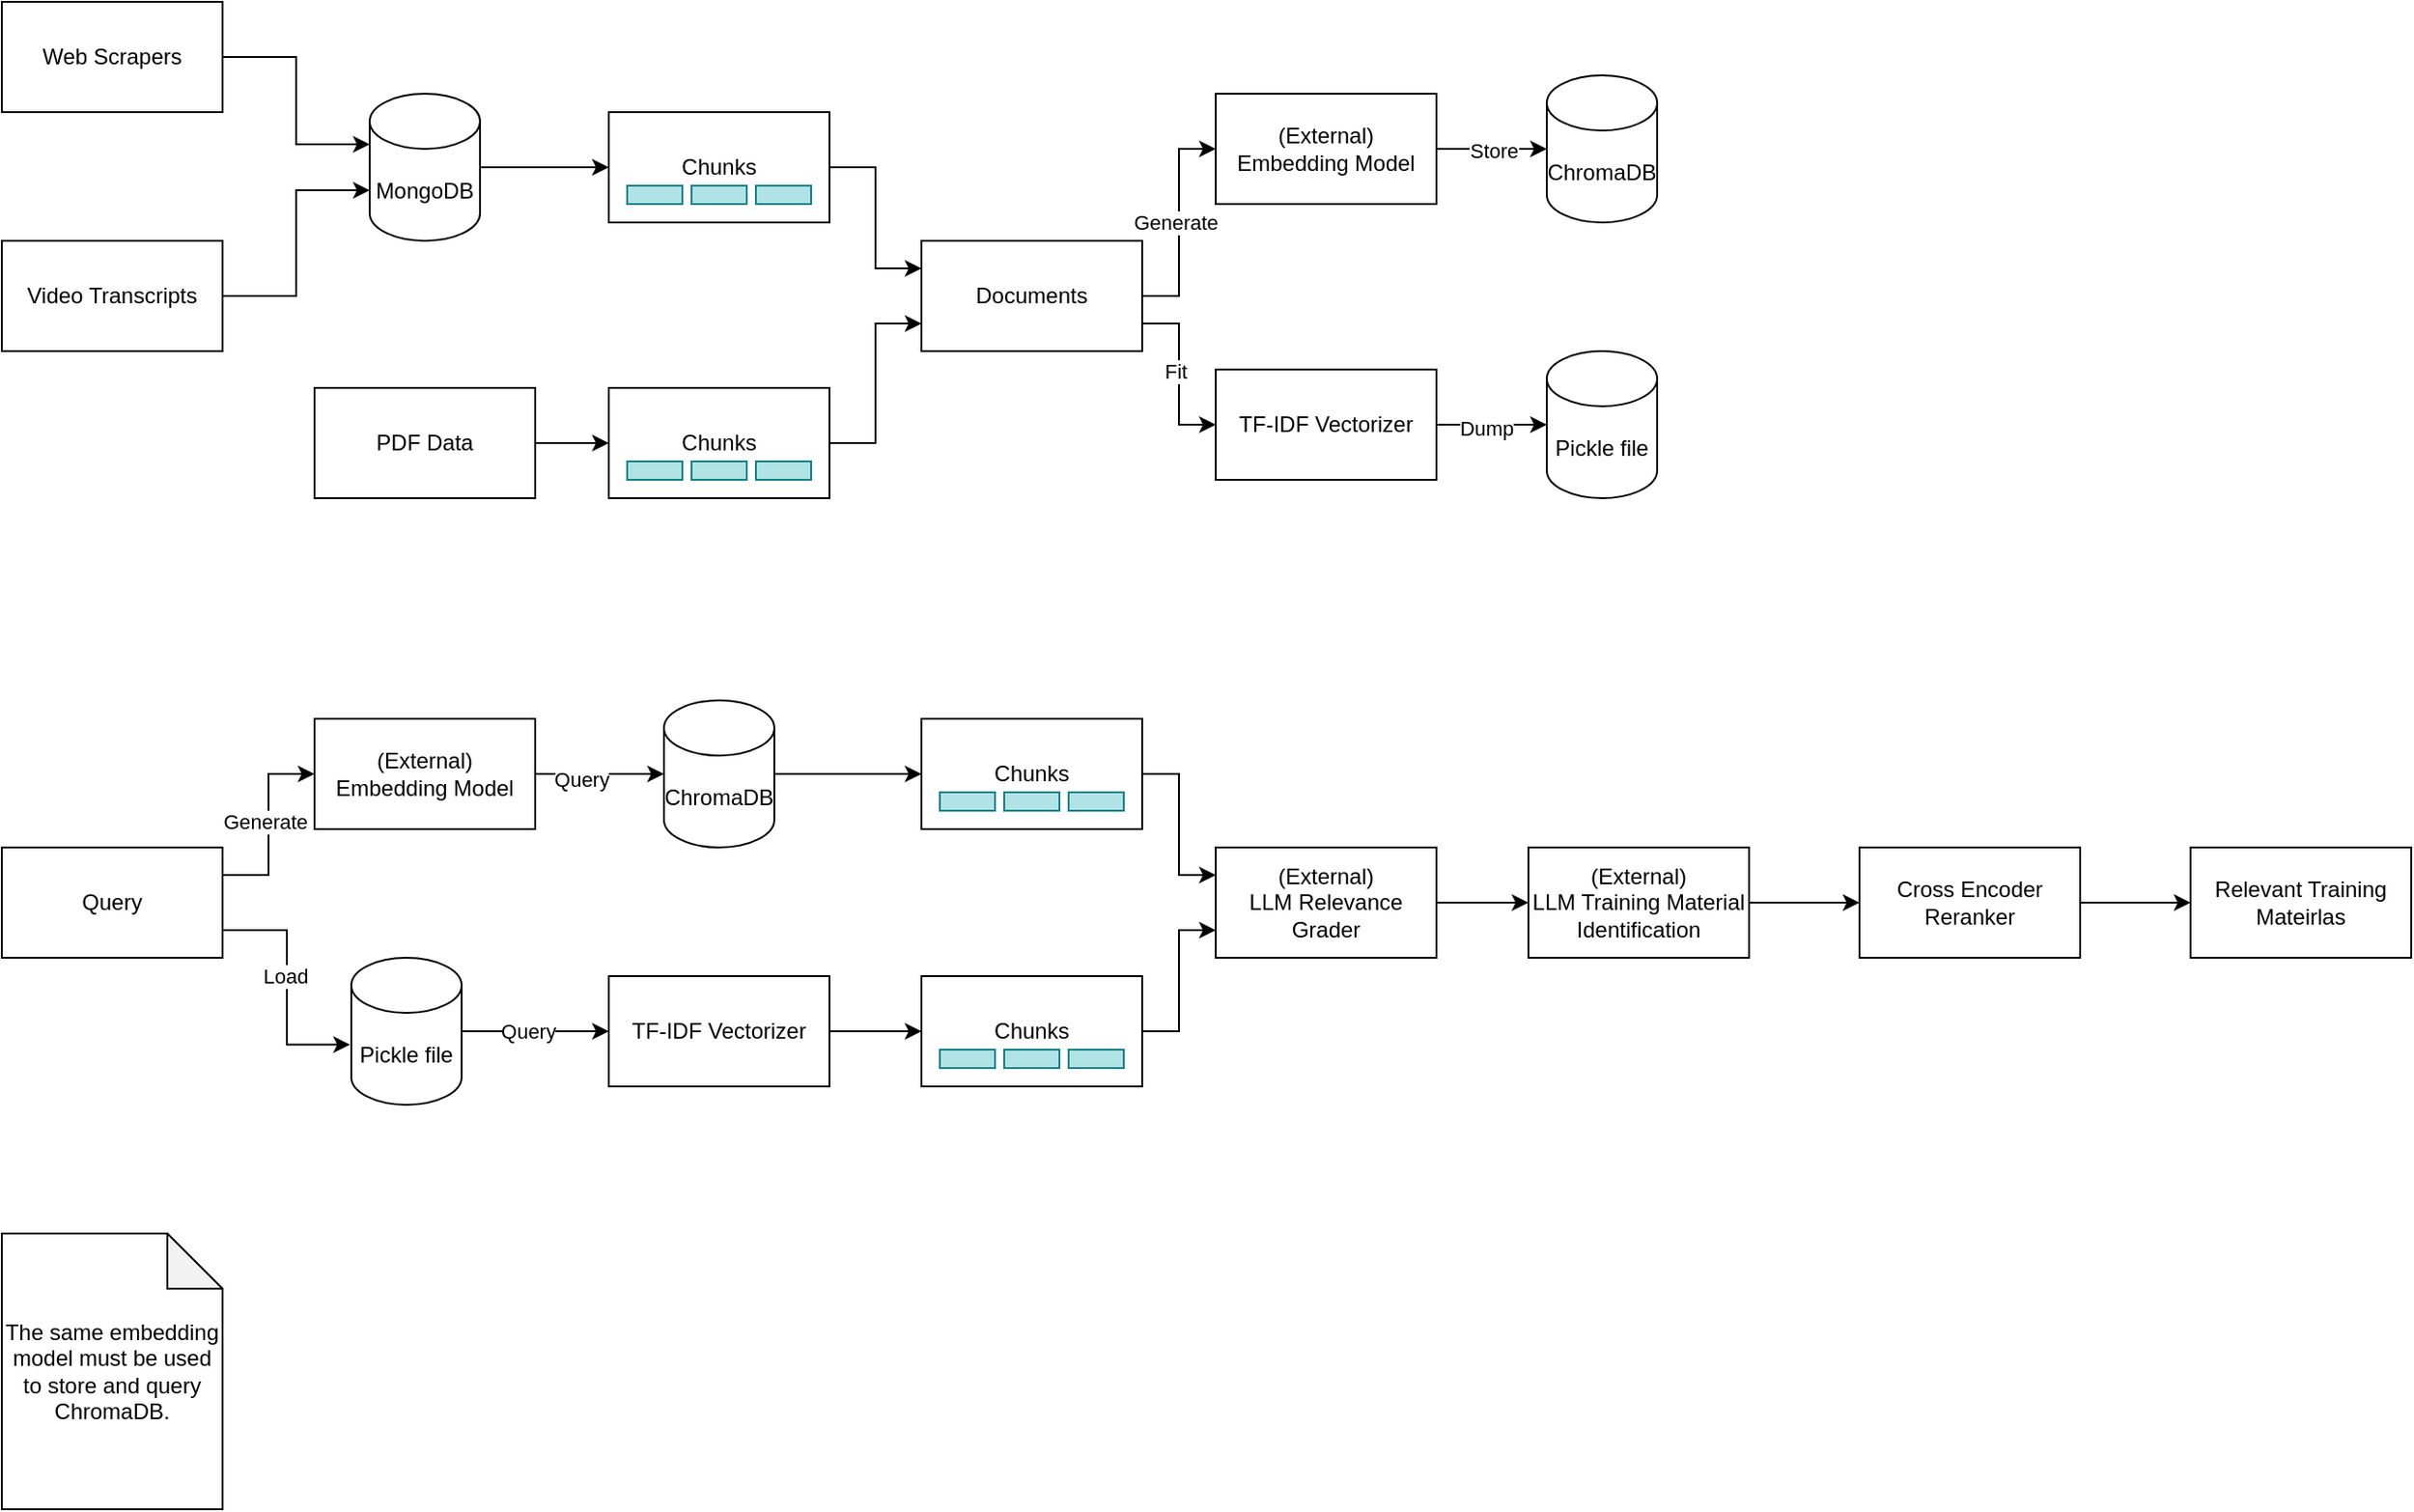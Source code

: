 <mxfile version="24.7.5">
  <diagram name="Page-1" id="2YBvvXClWsGukQMizWep">
    <mxGraphModel dx="1207" dy="908" grid="1" gridSize="10" guides="1" tooltips="1" connect="1" arrows="1" fold="1" page="1" pageScale="1" pageWidth="1600" pageHeight="900" math="0" shadow="0">
      <root>
        <mxCell id="0" />
        <mxCell id="1" parent="0" />
        <mxCell id="iVtaQmN5yZLY4PzO9x9M-30" style="edgeStyle=orthogonalEdgeStyle;rounded=0;orthogonalLoop=1;jettySize=auto;html=1;exitX=1;exitY=0.5;exitDx=0;exitDy=0;exitPerimeter=0;" edge="1" parent="1" source="iVtaQmN5yZLY4PzO9x9M-3" target="iVtaQmN5yZLY4PzO9x9M-15">
          <mxGeometry relative="1" as="geometry" />
        </mxCell>
        <mxCell id="iVtaQmN5yZLY4PzO9x9M-3" value="MongoDB" style="shape=cylinder3;whiteSpace=wrap;html=1;boundedLbl=1;backgroundOutline=1;size=15;" vertex="1" parent="1">
          <mxGeometry x="240" y="80" width="60" height="80" as="geometry" />
        </mxCell>
        <mxCell id="iVtaQmN5yZLY4PzO9x9M-5" value="Web Scrapers" style="rounded=0;whiteSpace=wrap;html=1;" vertex="1" parent="1">
          <mxGeometry x="40" y="30" width="120" height="60" as="geometry" />
        </mxCell>
        <mxCell id="iVtaQmN5yZLY4PzO9x9M-6" value="Video Transcripts" style="rounded=0;whiteSpace=wrap;html=1;" vertex="1" parent="1">
          <mxGeometry x="40" y="160" width="120" height="60" as="geometry" />
        </mxCell>
        <mxCell id="iVtaQmN5yZLY4PzO9x9M-7" style="edgeStyle=orthogonalEdgeStyle;rounded=0;orthogonalLoop=1;jettySize=auto;html=1;exitX=1;exitY=0.5;exitDx=0;exitDy=0;entryX=0;entryY=0;entryDx=0;entryDy=27.5;entryPerimeter=0;" edge="1" parent="1" source="iVtaQmN5yZLY4PzO9x9M-5" target="iVtaQmN5yZLY4PzO9x9M-3">
          <mxGeometry relative="1" as="geometry" />
        </mxCell>
        <mxCell id="iVtaQmN5yZLY4PzO9x9M-8" style="edgeStyle=orthogonalEdgeStyle;rounded=0;orthogonalLoop=1;jettySize=auto;html=1;exitX=1;exitY=0.5;exitDx=0;exitDy=0;entryX=0;entryY=0;entryDx=0;entryDy=52.5;entryPerimeter=0;" edge="1" parent="1" source="iVtaQmN5yZLY4PzO9x9M-6" target="iVtaQmN5yZLY4PzO9x9M-3">
          <mxGeometry relative="1" as="geometry" />
        </mxCell>
        <mxCell id="iVtaQmN5yZLY4PzO9x9M-31" style="edgeStyle=orthogonalEdgeStyle;rounded=0;orthogonalLoop=1;jettySize=auto;html=1;exitX=1;exitY=0.5;exitDx=0;exitDy=0;entryX=0;entryY=0.5;entryDx=0;entryDy=0;" edge="1" parent="1" source="iVtaQmN5yZLY4PzO9x9M-9" target="iVtaQmN5yZLY4PzO9x9M-23">
          <mxGeometry relative="1" as="geometry" />
        </mxCell>
        <mxCell id="iVtaQmN5yZLY4PzO9x9M-9" value="PDF Data" style="rounded=0;whiteSpace=wrap;html=1;" vertex="1" parent="1">
          <mxGeometry x="210" y="240" width="120" height="60" as="geometry" />
        </mxCell>
        <mxCell id="iVtaQmN5yZLY4PzO9x9M-59" style="edgeStyle=orthogonalEdgeStyle;rounded=0;orthogonalLoop=1;jettySize=auto;html=1;exitX=1;exitY=0.25;exitDx=0;exitDy=0;entryX=0;entryY=0.5;entryDx=0;entryDy=0;" edge="1" parent="1" source="iVtaQmN5yZLY4PzO9x9M-12" target="iVtaQmN5yZLY4PzO9x9M-56">
          <mxGeometry relative="1" as="geometry" />
        </mxCell>
        <mxCell id="iVtaQmN5yZLY4PzO9x9M-76" value="Generate" style="edgeLabel;html=1;align=center;verticalAlign=middle;resizable=0;points=[];" vertex="1" connectable="0" parent="iVtaQmN5yZLY4PzO9x9M-59">
          <mxGeometry x="0.028" y="2" relative="1" as="geometry">
            <mxPoint as="offset" />
          </mxGeometry>
        </mxCell>
        <mxCell id="iVtaQmN5yZLY4PzO9x9M-12" value="Query" style="rounded=0;whiteSpace=wrap;html=1;" vertex="1" parent="1">
          <mxGeometry x="40" y="490" width="120" height="60" as="geometry" />
        </mxCell>
        <mxCell id="iVtaQmN5yZLY4PzO9x9M-13" value="Relevant Training&lt;div&gt;Mateirlas&lt;/div&gt;" style="rounded=0;whiteSpace=wrap;html=1;" vertex="1" parent="1">
          <mxGeometry x="1230" y="490" width="120" height="60" as="geometry" />
        </mxCell>
        <mxCell id="iVtaQmN5yZLY4PzO9x9M-35" style="edgeStyle=orthogonalEdgeStyle;rounded=0;orthogonalLoop=1;jettySize=auto;html=1;exitX=1;exitY=0.5;exitDx=0;exitDy=0;entryX=0;entryY=0.25;entryDx=0;entryDy=0;" edge="1" parent="1" source="iVtaQmN5yZLY4PzO9x9M-15" target="iVtaQmN5yZLY4PzO9x9M-34">
          <mxGeometry relative="1" as="geometry" />
        </mxCell>
        <mxCell id="iVtaQmN5yZLY4PzO9x9M-15" value="Chunks" style="rounded=0;whiteSpace=wrap;html=1;" vertex="1" parent="1">
          <mxGeometry x="370" y="90" width="120" height="60" as="geometry" />
        </mxCell>
        <mxCell id="iVtaQmN5yZLY4PzO9x9M-17" value="" style="rounded=0;whiteSpace=wrap;html=1;fillColor=#b0e3e6;strokeColor=#0e8088;" vertex="1" parent="1">
          <mxGeometry x="380" y="130" width="30" height="10" as="geometry" />
        </mxCell>
        <mxCell id="iVtaQmN5yZLY4PzO9x9M-18" value="" style="rounded=0;whiteSpace=wrap;html=1;fillColor=#b0e3e6;strokeColor=#0e8088;" vertex="1" parent="1">
          <mxGeometry x="415" y="130" width="30" height="10" as="geometry" />
        </mxCell>
        <mxCell id="iVtaQmN5yZLY4PzO9x9M-19" value="" style="rounded=0;whiteSpace=wrap;html=1;fillColor=#b0e3e6;strokeColor=#0e8088;" vertex="1" parent="1">
          <mxGeometry x="450" y="130" width="30" height="10" as="geometry" />
        </mxCell>
        <mxCell id="iVtaQmN5yZLY4PzO9x9M-36" style="edgeStyle=orthogonalEdgeStyle;rounded=0;orthogonalLoop=1;jettySize=auto;html=1;exitX=1;exitY=0.5;exitDx=0;exitDy=0;entryX=0;entryY=0.75;entryDx=0;entryDy=0;" edge="1" parent="1" source="iVtaQmN5yZLY4PzO9x9M-23" target="iVtaQmN5yZLY4PzO9x9M-34">
          <mxGeometry relative="1" as="geometry" />
        </mxCell>
        <mxCell id="iVtaQmN5yZLY4PzO9x9M-23" value="Chunks" style="rounded=0;whiteSpace=wrap;html=1;" vertex="1" parent="1">
          <mxGeometry x="370" y="240" width="120" height="60" as="geometry" />
        </mxCell>
        <mxCell id="iVtaQmN5yZLY4PzO9x9M-24" value="" style="rounded=0;whiteSpace=wrap;html=1;fillColor=#b0e3e6;strokeColor=#0e8088;" vertex="1" parent="1">
          <mxGeometry x="380" y="280" width="30" height="10" as="geometry" />
        </mxCell>
        <mxCell id="iVtaQmN5yZLY4PzO9x9M-25" value="" style="rounded=0;whiteSpace=wrap;html=1;fillColor=#b0e3e6;strokeColor=#0e8088;" vertex="1" parent="1">
          <mxGeometry x="415" y="280" width="30" height="10" as="geometry" />
        </mxCell>
        <mxCell id="iVtaQmN5yZLY4PzO9x9M-26" value="" style="rounded=0;whiteSpace=wrap;html=1;fillColor=#b0e3e6;strokeColor=#0e8088;" vertex="1" parent="1">
          <mxGeometry x="450" y="280" width="30" height="10" as="geometry" />
        </mxCell>
        <mxCell id="iVtaQmN5yZLY4PzO9x9M-49" style="edgeStyle=orthogonalEdgeStyle;rounded=0;orthogonalLoop=1;jettySize=auto;html=1;exitX=1;exitY=0.5;exitDx=0;exitDy=0;entryX=0;entryY=0.5;entryDx=0;entryDy=0;" edge="1" parent="1" source="iVtaQmN5yZLY4PzO9x9M-34" target="iVtaQmN5yZLY4PzO9x9M-47">
          <mxGeometry relative="1" as="geometry" />
        </mxCell>
        <mxCell id="iVtaQmN5yZLY4PzO9x9M-75" value="Generate" style="edgeLabel;html=1;align=center;verticalAlign=middle;resizable=0;points=[];" vertex="1" connectable="0" parent="iVtaQmN5yZLY4PzO9x9M-49">
          <mxGeometry x="0.124" y="2" relative="1" as="geometry">
            <mxPoint y="7" as="offset" />
          </mxGeometry>
        </mxCell>
        <mxCell id="iVtaQmN5yZLY4PzO9x9M-52" style="edgeStyle=orthogonalEdgeStyle;rounded=0;orthogonalLoop=1;jettySize=auto;html=1;exitX=1;exitY=0.75;exitDx=0;exitDy=0;entryX=0;entryY=0.5;entryDx=0;entryDy=0;" edge="1" parent="1" source="iVtaQmN5yZLY4PzO9x9M-34" target="iVtaQmN5yZLY4PzO9x9M-51">
          <mxGeometry relative="1" as="geometry" />
        </mxCell>
        <mxCell id="iVtaQmN5yZLY4PzO9x9M-74" value="Fit" style="edgeLabel;html=1;align=center;verticalAlign=middle;resizable=0;points=[];" vertex="1" connectable="0" parent="iVtaQmN5yZLY4PzO9x9M-52">
          <mxGeometry x="-0.21" y="-2" relative="1" as="geometry">
            <mxPoint y="8" as="offset" />
          </mxGeometry>
        </mxCell>
        <mxCell id="iVtaQmN5yZLY4PzO9x9M-34" value="Documents" style="rounded=0;whiteSpace=wrap;html=1;" vertex="1" parent="1">
          <mxGeometry x="540" y="160" width="120" height="60" as="geometry" />
        </mxCell>
        <mxCell id="iVtaQmN5yZLY4PzO9x9M-39" value="ChromaDB" style="shape=cylinder3;whiteSpace=wrap;html=1;boundedLbl=1;backgroundOutline=1;size=15;" vertex="1" parent="1">
          <mxGeometry x="880" y="70" width="60" height="80" as="geometry" />
        </mxCell>
        <mxCell id="iVtaQmN5yZLY4PzO9x9M-47" value="(External)&lt;div&gt;Embedding Model&lt;/div&gt;" style="rounded=0;whiteSpace=wrap;html=1;" vertex="1" parent="1">
          <mxGeometry x="700" y="80" width="120" height="60" as="geometry" />
        </mxCell>
        <mxCell id="iVtaQmN5yZLY4PzO9x9M-50" style="edgeStyle=orthogonalEdgeStyle;rounded=0;orthogonalLoop=1;jettySize=auto;html=1;exitX=1;exitY=0.5;exitDx=0;exitDy=0;entryX=0;entryY=0.5;entryDx=0;entryDy=0;entryPerimeter=0;" edge="1" parent="1" source="iVtaQmN5yZLY4PzO9x9M-47" target="iVtaQmN5yZLY4PzO9x9M-39">
          <mxGeometry relative="1" as="geometry" />
        </mxCell>
        <mxCell id="iVtaQmN5yZLY4PzO9x9M-64" value="Store" style="edgeLabel;html=1;align=center;verticalAlign=middle;resizable=0;points=[];" vertex="1" connectable="0" parent="iVtaQmN5yZLY4PzO9x9M-50">
          <mxGeometry x="0.029" y="-1" relative="1" as="geometry">
            <mxPoint as="offset" />
          </mxGeometry>
        </mxCell>
        <mxCell id="iVtaQmN5yZLY4PzO9x9M-51" value="TF-IDF Vectorizer" style="rounded=0;whiteSpace=wrap;html=1;" vertex="1" parent="1">
          <mxGeometry x="700" y="230" width="120" height="60" as="geometry" />
        </mxCell>
        <mxCell id="iVtaQmN5yZLY4PzO9x9M-53" value="Pickle file" style="shape=cylinder3;whiteSpace=wrap;html=1;boundedLbl=1;backgroundOutline=1;size=15;" vertex="1" parent="1">
          <mxGeometry x="880" y="220" width="60" height="80" as="geometry" />
        </mxCell>
        <mxCell id="iVtaQmN5yZLY4PzO9x9M-55" style="edgeStyle=orthogonalEdgeStyle;rounded=0;orthogonalLoop=1;jettySize=auto;html=1;exitX=1;exitY=0.5;exitDx=0;exitDy=0;entryX=0;entryY=0.5;entryDx=0;entryDy=0;entryPerimeter=0;" edge="1" parent="1" source="iVtaQmN5yZLY4PzO9x9M-51" target="iVtaQmN5yZLY4PzO9x9M-53">
          <mxGeometry relative="1" as="geometry" />
        </mxCell>
        <mxCell id="iVtaQmN5yZLY4PzO9x9M-65" value="Dump" style="edgeLabel;html=1;align=center;verticalAlign=middle;resizable=0;points=[];" vertex="1" connectable="0" parent="iVtaQmN5yZLY4PzO9x9M-55">
          <mxGeometry x="-0.105" y="-2" relative="1" as="geometry">
            <mxPoint as="offset" />
          </mxGeometry>
        </mxCell>
        <mxCell id="iVtaQmN5yZLY4PzO9x9M-56" value="(External)&lt;div&gt;Embedding Model&lt;/div&gt;" style="rounded=0;whiteSpace=wrap;html=1;" vertex="1" parent="1">
          <mxGeometry x="210" y="420" width="120" height="60" as="geometry" />
        </mxCell>
        <mxCell id="iVtaQmN5yZLY4PzO9x9M-89" style="edgeStyle=orthogonalEdgeStyle;rounded=0;orthogonalLoop=1;jettySize=auto;html=1;exitX=1;exitY=0.5;exitDx=0;exitDy=0;exitPerimeter=0;entryX=0;entryY=0.5;entryDx=0;entryDy=0;" edge="1" parent="1" source="iVtaQmN5yZLY4PzO9x9M-66" target="iVtaQmN5yZLY4PzO9x9M-84">
          <mxGeometry relative="1" as="geometry" />
        </mxCell>
        <mxCell id="iVtaQmN5yZLY4PzO9x9M-66" value="ChromaDB" style="shape=cylinder3;whiteSpace=wrap;html=1;boundedLbl=1;backgroundOutline=1;size=15;" vertex="1" parent="1">
          <mxGeometry x="400" y="410" width="60" height="80" as="geometry" />
        </mxCell>
        <mxCell id="iVtaQmN5yZLY4PzO9x9M-67" style="edgeStyle=orthogonalEdgeStyle;rounded=0;orthogonalLoop=1;jettySize=auto;html=1;exitX=1;exitY=0.5;exitDx=0;exitDy=0;entryX=0;entryY=0.5;entryDx=0;entryDy=0;entryPerimeter=0;" edge="1" parent="1" source="iVtaQmN5yZLY4PzO9x9M-56" target="iVtaQmN5yZLY4PzO9x9M-66">
          <mxGeometry relative="1" as="geometry" />
        </mxCell>
        <mxCell id="iVtaQmN5yZLY4PzO9x9M-68" value="Query" style="edgeLabel;html=1;align=center;verticalAlign=middle;resizable=0;points=[];" vertex="1" connectable="0" parent="iVtaQmN5yZLY4PzO9x9M-67">
          <mxGeometry x="-0.28" y="-3" relative="1" as="geometry">
            <mxPoint as="offset" />
          </mxGeometry>
        </mxCell>
        <mxCell id="iVtaQmN5yZLY4PzO9x9M-80" style="edgeStyle=orthogonalEdgeStyle;rounded=0;orthogonalLoop=1;jettySize=auto;html=1;exitX=1;exitY=0.5;exitDx=0;exitDy=0;exitPerimeter=0;entryX=0;entryY=0.5;entryDx=0;entryDy=0;" edge="1" parent="1" source="iVtaQmN5yZLY4PzO9x9M-71" target="iVtaQmN5yZLY4PzO9x9M-78">
          <mxGeometry relative="1" as="geometry" />
        </mxCell>
        <mxCell id="iVtaQmN5yZLY4PzO9x9M-81" value="Query" style="edgeLabel;html=1;align=center;verticalAlign=middle;resizable=0;points=[];" vertex="1" connectable="0" parent="iVtaQmN5yZLY4PzO9x9M-80">
          <mxGeometry x="-0.238" y="3" relative="1" as="geometry">
            <mxPoint x="5" y="3" as="offset" />
          </mxGeometry>
        </mxCell>
        <mxCell id="iVtaQmN5yZLY4PzO9x9M-71" value="Pickle file" style="shape=cylinder3;whiteSpace=wrap;html=1;boundedLbl=1;backgroundOutline=1;size=15;" vertex="1" parent="1">
          <mxGeometry x="230" y="550" width="60" height="80" as="geometry" />
        </mxCell>
        <mxCell id="iVtaQmN5yZLY4PzO9x9M-72" style="edgeStyle=orthogonalEdgeStyle;rounded=0;orthogonalLoop=1;jettySize=auto;html=1;exitX=1;exitY=0.75;exitDx=0;exitDy=0;entryX=-0.012;entryY=0.591;entryDx=0;entryDy=0;entryPerimeter=0;" edge="1" parent="1" source="iVtaQmN5yZLY4PzO9x9M-12" target="iVtaQmN5yZLY4PzO9x9M-71">
          <mxGeometry relative="1" as="geometry" />
        </mxCell>
        <mxCell id="iVtaQmN5yZLY4PzO9x9M-73" value="Load" style="edgeLabel;html=1;align=center;verticalAlign=middle;resizable=0;points=[];" vertex="1" connectable="0" parent="iVtaQmN5yZLY4PzO9x9M-72">
          <mxGeometry x="-0.089" y="-1" relative="1" as="geometry">
            <mxPoint as="offset" />
          </mxGeometry>
        </mxCell>
        <mxCell id="iVtaQmN5yZLY4PzO9x9M-94" style="edgeStyle=orthogonalEdgeStyle;rounded=0;orthogonalLoop=1;jettySize=auto;html=1;exitX=1;exitY=0.5;exitDx=0;exitDy=0;entryX=0;entryY=0.5;entryDx=0;entryDy=0;" edge="1" parent="1" source="iVtaQmN5yZLY4PzO9x9M-78" target="iVtaQmN5yZLY4PzO9x9M-90">
          <mxGeometry relative="1" as="geometry" />
        </mxCell>
        <mxCell id="iVtaQmN5yZLY4PzO9x9M-78" value="TF-IDF Vectorizer" style="rounded=0;whiteSpace=wrap;html=1;" vertex="1" parent="1">
          <mxGeometry x="370" y="560" width="120" height="60" as="geometry" />
        </mxCell>
        <mxCell id="iVtaQmN5yZLY4PzO9x9M-98" style="edgeStyle=orthogonalEdgeStyle;rounded=0;orthogonalLoop=1;jettySize=auto;html=1;exitX=1;exitY=0.5;exitDx=0;exitDy=0;entryX=0;entryY=0.25;entryDx=0;entryDy=0;" edge="1" parent="1" source="iVtaQmN5yZLY4PzO9x9M-84" target="iVtaQmN5yZLY4PzO9x9M-95">
          <mxGeometry relative="1" as="geometry" />
        </mxCell>
        <mxCell id="iVtaQmN5yZLY4PzO9x9M-84" value="Chunks" style="rounded=0;whiteSpace=wrap;html=1;" vertex="1" parent="1">
          <mxGeometry x="540" y="420" width="120" height="60" as="geometry" />
        </mxCell>
        <mxCell id="iVtaQmN5yZLY4PzO9x9M-85" value="" style="rounded=0;whiteSpace=wrap;html=1;fillColor=#b0e3e6;strokeColor=#0e8088;" vertex="1" parent="1">
          <mxGeometry x="550" y="460" width="30" height="10" as="geometry" />
        </mxCell>
        <mxCell id="iVtaQmN5yZLY4PzO9x9M-86" value="" style="rounded=0;whiteSpace=wrap;html=1;fillColor=#b0e3e6;strokeColor=#0e8088;" vertex="1" parent="1">
          <mxGeometry x="585" y="460" width="30" height="10" as="geometry" />
        </mxCell>
        <mxCell id="iVtaQmN5yZLY4PzO9x9M-87" value="" style="rounded=0;whiteSpace=wrap;html=1;fillColor=#b0e3e6;strokeColor=#0e8088;" vertex="1" parent="1">
          <mxGeometry x="620" y="460" width="30" height="10" as="geometry" />
        </mxCell>
        <mxCell id="iVtaQmN5yZLY4PzO9x9M-99" style="edgeStyle=orthogonalEdgeStyle;rounded=0;orthogonalLoop=1;jettySize=auto;html=1;exitX=1;exitY=0.5;exitDx=0;exitDy=0;entryX=0;entryY=0.75;entryDx=0;entryDy=0;" edge="1" parent="1" source="iVtaQmN5yZLY4PzO9x9M-90" target="iVtaQmN5yZLY4PzO9x9M-95">
          <mxGeometry relative="1" as="geometry" />
        </mxCell>
        <mxCell id="iVtaQmN5yZLY4PzO9x9M-90" value="Chunks" style="rounded=0;whiteSpace=wrap;html=1;" vertex="1" parent="1">
          <mxGeometry x="540" y="560" width="120" height="60" as="geometry" />
        </mxCell>
        <mxCell id="iVtaQmN5yZLY4PzO9x9M-91" value="" style="rounded=0;whiteSpace=wrap;html=1;fillColor=#b0e3e6;strokeColor=#0e8088;" vertex="1" parent="1">
          <mxGeometry x="550" y="600" width="30" height="10" as="geometry" />
        </mxCell>
        <mxCell id="iVtaQmN5yZLY4PzO9x9M-92" value="" style="rounded=0;whiteSpace=wrap;html=1;fillColor=#b0e3e6;strokeColor=#0e8088;" vertex="1" parent="1">
          <mxGeometry x="585" y="600" width="30" height="10" as="geometry" />
        </mxCell>
        <mxCell id="iVtaQmN5yZLY4PzO9x9M-93" value="" style="rounded=0;whiteSpace=wrap;html=1;fillColor=#b0e3e6;strokeColor=#0e8088;" vertex="1" parent="1">
          <mxGeometry x="620" y="600" width="30" height="10" as="geometry" />
        </mxCell>
        <mxCell id="iVtaQmN5yZLY4PzO9x9M-101" style="edgeStyle=orthogonalEdgeStyle;rounded=0;orthogonalLoop=1;jettySize=auto;html=1;exitX=1;exitY=0.5;exitDx=0;exitDy=0;entryX=0;entryY=0.5;entryDx=0;entryDy=0;" edge="1" parent="1" source="iVtaQmN5yZLY4PzO9x9M-95" target="iVtaQmN5yZLY4PzO9x9M-100">
          <mxGeometry relative="1" as="geometry" />
        </mxCell>
        <mxCell id="iVtaQmN5yZLY4PzO9x9M-95" value="(External)&lt;div&gt;LLM Relevance Grader&lt;/div&gt;" style="rounded=0;whiteSpace=wrap;html=1;" vertex="1" parent="1">
          <mxGeometry x="700" y="490" width="120" height="60" as="geometry" />
        </mxCell>
        <mxCell id="iVtaQmN5yZLY4PzO9x9M-104" style="edgeStyle=orthogonalEdgeStyle;rounded=0;orthogonalLoop=1;jettySize=auto;html=1;exitX=1;exitY=0.5;exitDx=0;exitDy=0;entryX=0;entryY=0.5;entryDx=0;entryDy=0;" edge="1" parent="1" source="iVtaQmN5yZLY4PzO9x9M-100" target="iVtaQmN5yZLY4PzO9x9M-103">
          <mxGeometry relative="1" as="geometry" />
        </mxCell>
        <mxCell id="iVtaQmN5yZLY4PzO9x9M-100" value="(External)&lt;div&gt;LLM Training Material Identification&lt;/div&gt;" style="rounded=0;whiteSpace=wrap;html=1;" vertex="1" parent="1">
          <mxGeometry x="870" y="490" width="120" height="60" as="geometry" />
        </mxCell>
        <mxCell id="iVtaQmN5yZLY4PzO9x9M-105" style="edgeStyle=orthogonalEdgeStyle;rounded=0;orthogonalLoop=1;jettySize=auto;html=1;exitX=1;exitY=0.5;exitDx=0;exitDy=0;entryX=0;entryY=0.5;entryDx=0;entryDy=0;" edge="1" parent="1" source="iVtaQmN5yZLY4PzO9x9M-103" target="iVtaQmN5yZLY4PzO9x9M-13">
          <mxGeometry relative="1" as="geometry" />
        </mxCell>
        <mxCell id="iVtaQmN5yZLY4PzO9x9M-103" value="Cross Encoder Reranker" style="rounded=0;whiteSpace=wrap;html=1;" vertex="1" parent="1">
          <mxGeometry x="1050" y="490" width="120" height="60" as="geometry" />
        </mxCell>
        <mxCell id="iVtaQmN5yZLY4PzO9x9M-106" value="The same embedding model must be used to store and query ChromaDB." style="shape=note;whiteSpace=wrap;html=1;backgroundOutline=1;darkOpacity=0.05;" vertex="1" parent="1">
          <mxGeometry x="40" y="700" width="120" height="150" as="geometry" />
        </mxCell>
      </root>
    </mxGraphModel>
  </diagram>
</mxfile>
